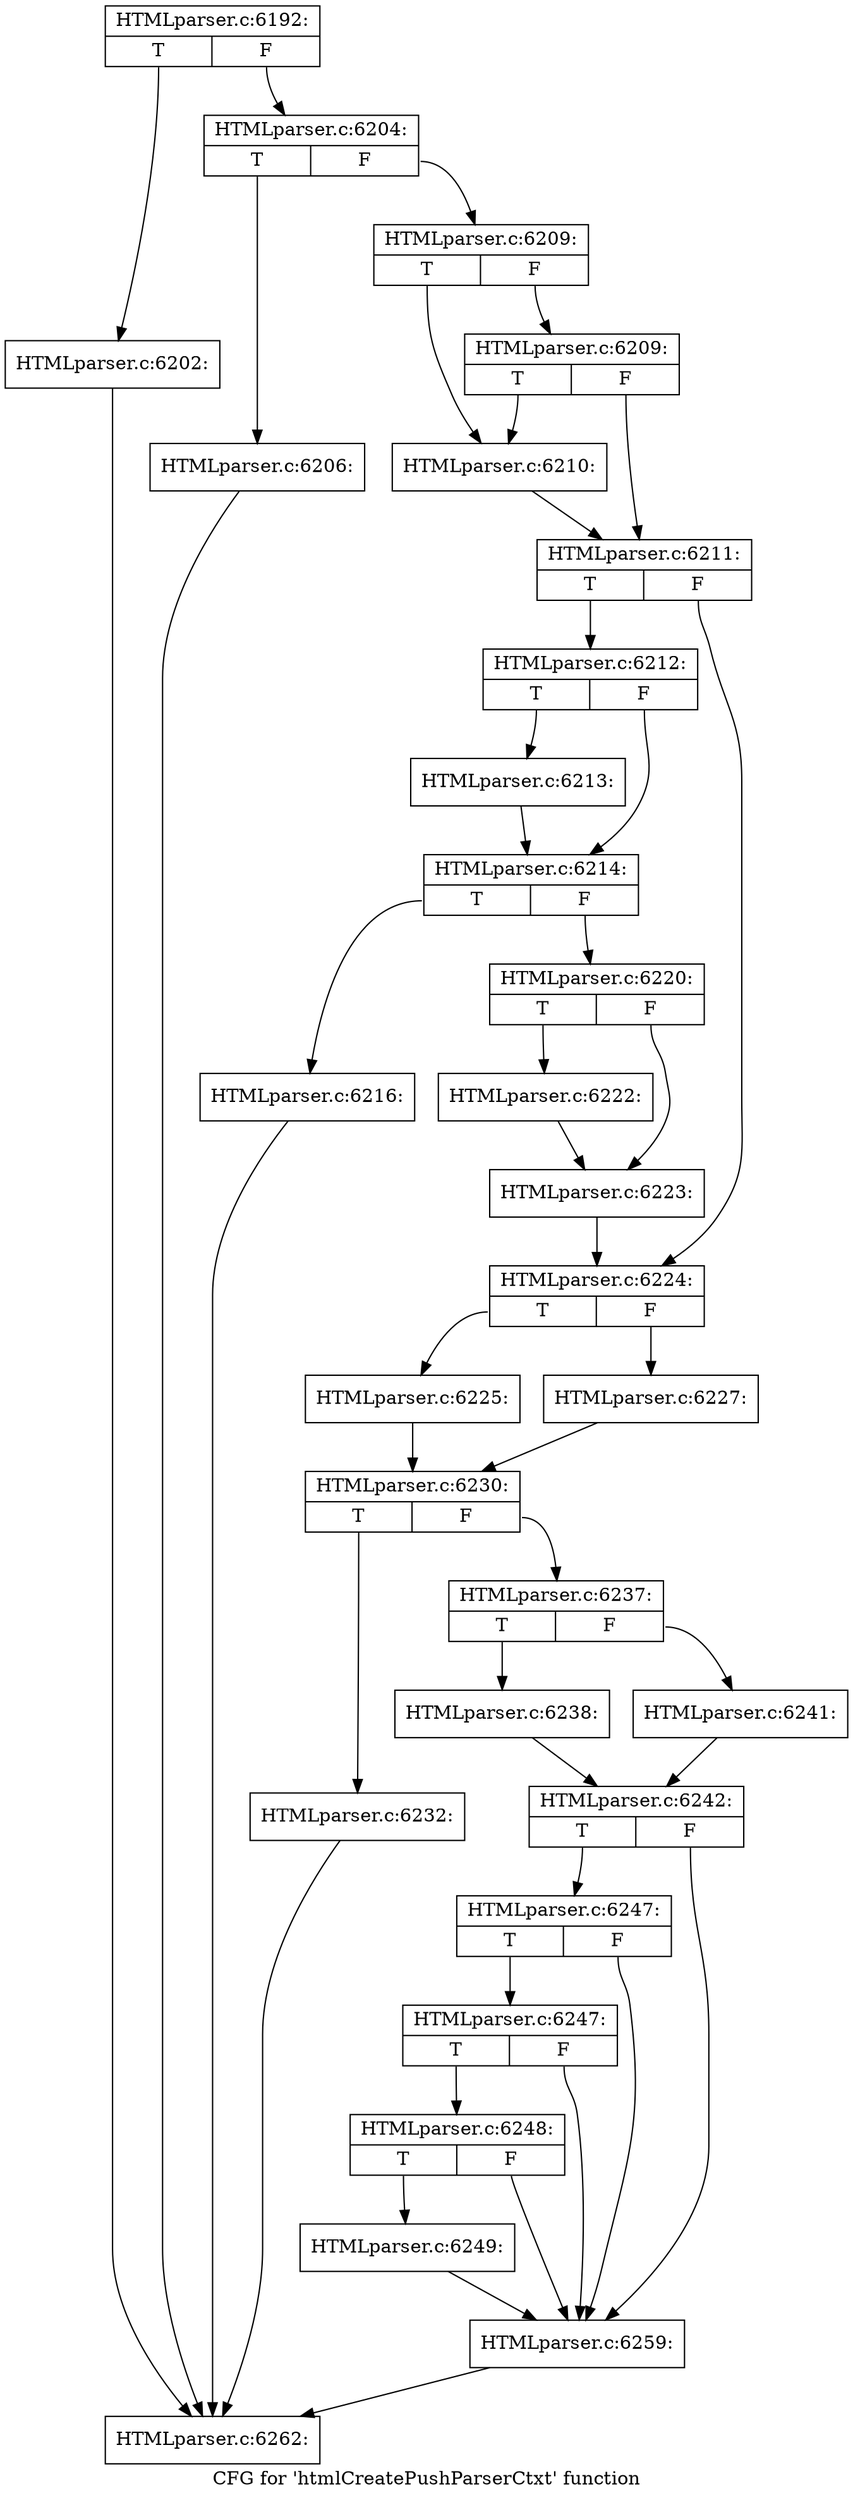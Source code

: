 digraph "CFG for 'htmlCreatePushParserCtxt' function" {
	label="CFG for 'htmlCreatePushParserCtxt' function";

	Node0x5630c5d91920 [shape=record,label="{HTMLparser.c:6192:|{<s0>T|<s1>F}}"];
	Node0x5630c5d91920:s0 -> Node0x5630c5da9950;
	Node0x5630c5d91920:s1 -> Node0x5630c5da99a0;
	Node0x5630c5da9950 [shape=record,label="{HTMLparser.c:6202:}"];
	Node0x5630c5da9950 -> Node0x5630c5da4cf0;
	Node0x5630c5da99a0 [shape=record,label="{HTMLparser.c:6204:|{<s0>T|<s1>F}}"];
	Node0x5630c5da99a0:s0 -> Node0x5630c5da9eb0;
	Node0x5630c5da99a0:s1 -> Node0x5630c5da9f00;
	Node0x5630c5da9eb0 [shape=record,label="{HTMLparser.c:6206:}"];
	Node0x5630c5da9eb0 -> Node0x5630c5da4cf0;
	Node0x5630c5da9f00 [shape=record,label="{HTMLparser.c:6209:|{<s0>T|<s1>F}}"];
	Node0x5630c5da9f00:s0 -> Node0x5630c5daa7d0;
	Node0x5630c5da9f00:s1 -> Node0x5630c5daa870;
	Node0x5630c5daa870 [shape=record,label="{HTMLparser.c:6209:|{<s0>T|<s1>F}}"];
	Node0x5630c5daa870:s0 -> Node0x5630c5daa7d0;
	Node0x5630c5daa870:s1 -> Node0x5630c5daa820;
	Node0x5630c5daa7d0 [shape=record,label="{HTMLparser.c:6210:}"];
	Node0x5630c5daa7d0 -> Node0x5630c5daa820;
	Node0x5630c5daa820 [shape=record,label="{HTMLparser.c:6211:|{<s0>T|<s1>F}}"];
	Node0x5630c5daa820:s0 -> Node0x5630c5daaff0;
	Node0x5630c5daa820:s1 -> Node0x5630c5dab040;
	Node0x5630c5daaff0 [shape=record,label="{HTMLparser.c:6212:|{<s0>T|<s1>F}}"];
	Node0x5630c5daaff0:s0 -> Node0x5630c5dab400;
	Node0x5630c5daaff0:s1 -> Node0x5630c5dab450;
	Node0x5630c5dab400 [shape=record,label="{HTMLparser.c:6213:}"];
	Node0x5630c5dab400 -> Node0x5630c5dab450;
	Node0x5630c5dab450 [shape=record,label="{HTMLparser.c:6214:|{<s0>T|<s1>F}}"];
	Node0x5630c5dab450:s0 -> Node0x5630c5dab710;
	Node0x5630c5dab450:s1 -> Node0x5630c5d096f0;
	Node0x5630c5dab710 [shape=record,label="{HTMLparser.c:6216:}"];
	Node0x5630c5dab710 -> Node0x5630c5da4cf0;
	Node0x5630c5d096f0 [shape=record,label="{HTMLparser.c:6220:|{<s0>T|<s1>F}}"];
	Node0x5630c5d096f0:s0 -> Node0x5630c5daece0;
	Node0x5630c5d096f0:s1 -> Node0x5630c5daed30;
	Node0x5630c5daece0 [shape=record,label="{HTMLparser.c:6222:}"];
	Node0x5630c5daece0 -> Node0x5630c5daed30;
	Node0x5630c5daed30 [shape=record,label="{HTMLparser.c:6223:}"];
	Node0x5630c5daed30 -> Node0x5630c5dab040;
	Node0x5630c5dab040 [shape=record,label="{HTMLparser.c:6224:|{<s0>T|<s1>F}}"];
	Node0x5630c5dab040:s0 -> Node0x5630c5daf440;
	Node0x5630c5dab040:s1 -> Node0x5630c5daf4e0;
	Node0x5630c5daf440 [shape=record,label="{HTMLparser.c:6225:}"];
	Node0x5630c5daf440 -> Node0x5630c5daf490;
	Node0x5630c5daf4e0 [shape=record,label="{HTMLparser.c:6227:}"];
	Node0x5630c5daf4e0 -> Node0x5630c5daf490;
	Node0x5630c5daf490 [shape=record,label="{HTMLparser.c:6230:|{<s0>T|<s1>F}}"];
	Node0x5630c5daf490:s0 -> Node0x5630c5db0f40;
	Node0x5630c5daf490:s1 -> Node0x5630c5db0f90;
	Node0x5630c5db0f40 [shape=record,label="{HTMLparser.c:6232:}"];
	Node0x5630c5db0f40 -> Node0x5630c5da4cf0;
	Node0x5630c5db0f90 [shape=record,label="{HTMLparser.c:6237:|{<s0>T|<s1>F}}"];
	Node0x5630c5db0f90:s0 -> Node0x5630c5db17c0;
	Node0x5630c5db0f90:s1 -> Node0x5630c5db1860;
	Node0x5630c5db17c0 [shape=record,label="{HTMLparser.c:6238:}"];
	Node0x5630c5db17c0 -> Node0x5630c5db1810;
	Node0x5630c5db1860 [shape=record,label="{HTMLparser.c:6241:}"];
	Node0x5630c5db1860 -> Node0x5630c5db1810;
	Node0x5630c5db1810 [shape=record,label="{HTMLparser.c:6242:|{<s0>T|<s1>F}}"];
	Node0x5630c5db1810:s0 -> Node0x5630c5db2b10;
	Node0x5630c5db1810:s1 -> Node0x5630c5db29c0;
	Node0x5630c5db2b10 [shape=record,label="{HTMLparser.c:6247:|{<s0>T|<s1>F}}"];
	Node0x5630c5db2b10:s0 -> Node0x5630c5db2a90;
	Node0x5630c5db2b10:s1 -> Node0x5630c5db29c0;
	Node0x5630c5db2a90 [shape=record,label="{HTMLparser.c:6247:|{<s0>T|<s1>F}}"];
	Node0x5630c5db2a90:s0 -> Node0x5630c5db2a10;
	Node0x5630c5db2a90:s1 -> Node0x5630c5db29c0;
	Node0x5630c5db2a10 [shape=record,label="{HTMLparser.c:6248:|{<s0>T|<s1>F}}"];
	Node0x5630c5db2a10:s0 -> Node0x5630c5db2970;
	Node0x5630c5db2a10:s1 -> Node0x5630c5db29c0;
	Node0x5630c5db2970 [shape=record,label="{HTMLparser.c:6249:}"];
	Node0x5630c5db2970 -> Node0x5630c5db29c0;
	Node0x5630c5db29c0 [shape=record,label="{HTMLparser.c:6259:}"];
	Node0x5630c5db29c0 -> Node0x5630c5da4cf0;
	Node0x5630c5da4cf0 [shape=record,label="{HTMLparser.c:6262:}"];
}
